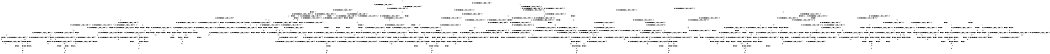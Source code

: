 digraph BCG {
size = "7, 10.5";
center = TRUE;
node [shape = circle];
0 [peripheries = 2];
0 -> 1 [label = "EX !0 !ATOMIC_EXCH_BRANCH (2, +1, TRUE, +0, 2, TRUE) !{}"];
0 -> 2 [label = "EX !2 !ATOMIC_EXCH_BRANCH (1, +0, FALSE, +0, 1, TRUE) !{}"];
0 -> 3 [label = "EX !1 !ATOMIC_EXCH_BRANCH (1, +1, TRUE, +0, 2, TRUE) !{}"];
1 -> 4 [label = "EX !2 !ATOMIC_EXCH_BRANCH (1, +0, FALSE, +0, 1, TRUE) !{0}"];
1 -> 5 [label = "EX !1 !ATOMIC_EXCH_BRANCH (1, +1, TRUE, +0, 2, TRUE) !{0}"];
1 -> 6 [label = "TERMINATE !0"];
2 -> 7 [label = "EX !2 !ATOMIC_EXCH_BRANCH (1, +0, FALSE, +0, 1, TRUE) !{0, 1, 2}"];
2 -> 8 [label = "EX !0 !ATOMIC_EXCH_BRANCH (2, +1, TRUE, +0, 2, TRUE) !{0, 1, 2}"];
2 -> 9 [label = "EX !1 !ATOMIC_EXCH_BRANCH (1, +1, TRUE, +0, 2, TRUE) !{0, 1, 2}"];
2 -> 10 [label = "EX !0 !ATOMIC_EXCH_BRANCH (2, +1, TRUE, +0, 2, TRUE) !{0, 1, 2}"];
3 -> 11 [label = "EX !0 !ATOMIC_EXCH_BRANCH (2, +1, TRUE, +0, 2, TRUE) !{0, 1}"];
3 -> 12 [label = "EX !2 !ATOMIC_EXCH_BRANCH (1, +0, FALSE, +0, 1, FALSE) !{0, 1}"];
3 -> 13 [label = "TERMINATE !1"];
3 -> 14 [label = "EX !0 !ATOMIC_EXCH_BRANCH (2, +1, TRUE, +0, 2, TRUE) !{0, 1}"];
4 -> 15 [label = "EX !2 !ATOMIC_EXCH_BRANCH (1, +0, FALSE, +0, 1, TRUE) !{0, 1, 2}"];
4 -> 16 [label = "EX !1 !ATOMIC_EXCH_BRANCH (1, +1, TRUE, +0, 2, TRUE) !{0, 1, 2}"];
4 -> 17 [label = "TERMINATE !0"];
5 -> 18 [label = "EX !2 !ATOMIC_EXCH_BRANCH (1, +0, FALSE, +0, 1, FALSE) !{0, 1}"];
5 -> 19 [label = "TERMINATE !0"];
5 -> 20 [label = "TERMINATE !1"];
6 -> 21 [label = "EX !2 !ATOMIC_EXCH_BRANCH (1, +0, FALSE, +0, 1, TRUE) !{}"];
6 -> 22 [label = "EX !1 !ATOMIC_EXCH_BRANCH (1, +1, TRUE, +0, 2, TRUE) !{}"];
7 -> 7 [label = "EX !2 !ATOMIC_EXCH_BRANCH (1, +0, FALSE, +0, 1, TRUE) !{0, 1, 2}"];
7 -> 8 [label = "EX !0 !ATOMIC_EXCH_BRANCH (2, +1, TRUE, +0, 2, TRUE) !{0, 1, 2}"];
7 -> 9 [label = "EX !1 !ATOMIC_EXCH_BRANCH (1, +1, TRUE, +0, 2, TRUE) !{0, 1, 2}"];
7 -> 10 [label = "EX !0 !ATOMIC_EXCH_BRANCH (2, +1, TRUE, +0, 2, TRUE) !{0, 1, 2}"];
8 -> 15 [label = "EX !2 !ATOMIC_EXCH_BRANCH (1, +0, FALSE, +0, 1, TRUE) !{0, 1, 2}"];
8 -> 16 [label = "EX !1 !ATOMIC_EXCH_BRANCH (1, +1, TRUE, +0, 2, TRUE) !{0, 1, 2}"];
8 -> 17 [label = "TERMINATE !0"];
9 -> 23 [label = "EX !2 !ATOMIC_EXCH_BRANCH (1, +0, FALSE, +0, 1, FALSE) !{0, 1, 2}"];
9 -> 24 [label = "EX !0 !ATOMIC_EXCH_BRANCH (2, +1, TRUE, +0, 2, TRUE) !{0, 1, 2}"];
9 -> 25 [label = "TERMINATE !1"];
9 -> 26 [label = "EX !0 !ATOMIC_EXCH_BRANCH (2, +1, TRUE, +0, 2, TRUE) !{0, 1, 2}"];
10 -> 27 [label = "EX !1 !ATOMIC_EXCH_BRANCH (1, +1, TRUE, +0, 2, TRUE) !{0, 1, 2}"];
10 -> 28 [label = "EX !2 !ATOMIC_EXCH_BRANCH (1, +0, FALSE, +0, 1, TRUE) !{0, 1, 2}"];
10 -> 29 [label = "EX !1 !ATOMIC_EXCH_BRANCH (1, +1, TRUE, +0, 2, TRUE) !{0, 1, 2}"];
10 -> 30 [label = "TERMINATE !0"];
11 -> 18 [label = "EX !2 !ATOMIC_EXCH_BRANCH (1, +0, FALSE, +0, 1, FALSE) !{0, 1}"];
11 -> 19 [label = "TERMINATE !0"];
11 -> 20 [label = "TERMINATE !1"];
12 -> 31 [label = "EX !2 !ATOMIC_EXCH_BRANCH (2, +0, FALSE, +0, 2, TRUE) !{0, 1, 2}"];
12 -> 32 [label = "EX !0 !ATOMIC_EXCH_BRANCH (2, +1, TRUE, +0, 2, TRUE) !{0, 1, 2}"];
12 -> 33 [label = "TERMINATE !1"];
12 -> 34 [label = "EX !0 !ATOMIC_EXCH_BRANCH (2, +1, TRUE, +0, 2, TRUE) !{0, 1, 2}"];
13 -> 35 [label = "EX !0 !ATOMIC_EXCH_BRANCH (2, +1, TRUE, +0, 2, TRUE) !{0}"];
13 -> 36 [label = "EX !2 !ATOMIC_EXCH_BRANCH (1, +0, FALSE, +0, 1, FALSE) !{0}"];
13 -> 37 [label = "EX !0 !ATOMIC_EXCH_BRANCH (2, +1, TRUE, +0, 2, TRUE) !{0}"];
14 -> 38 [label = "EX !2 !ATOMIC_EXCH_BRANCH (1, +0, FALSE, +0, 1, FALSE) !{0, 1}"];
14 -> 39 [label = "TERMINATE !0"];
14 -> 40 [label = "TERMINATE !1"];
15 -> 15 [label = "EX !2 !ATOMIC_EXCH_BRANCH (1, +0, FALSE, +0, 1, TRUE) !{0, 1, 2}"];
15 -> 16 [label = "EX !1 !ATOMIC_EXCH_BRANCH (1, +1, TRUE, +0, 2, TRUE) !{0, 1, 2}"];
15 -> 17 [label = "TERMINATE !0"];
16 -> 41 [label = "EX !2 !ATOMIC_EXCH_BRANCH (1, +0, FALSE, +0, 1, FALSE) !{0, 1, 2}"];
16 -> 42 [label = "TERMINATE !0"];
16 -> 43 [label = "TERMINATE !1"];
17 -> 44 [label = "EX !2 !ATOMIC_EXCH_BRANCH (1, +0, FALSE, +0, 1, TRUE) !{1, 2}"];
17 -> 45 [label = "EX !1 !ATOMIC_EXCH_BRANCH (1, +1, TRUE, +0, 2, TRUE) !{1, 2}"];
17 -> 46 [label = "EX !1 !ATOMIC_EXCH_BRANCH (1, +1, TRUE, +0, 2, TRUE) !{1, 2}"];
18 -> 47 [label = "EX !2 !ATOMIC_EXCH_BRANCH (2, +0, FALSE, +0, 2, FALSE) !{0, 1, 2}"];
18 -> 48 [label = "TERMINATE !0"];
18 -> 49 [label = "TERMINATE !1"];
19 -> 50 [label = "EX !2 !ATOMIC_EXCH_BRANCH (1, +0, FALSE, +0, 1, FALSE) !{1}"];
19 -> 51 [label = "TERMINATE !1"];
20 -> 52 [label = "EX !2 !ATOMIC_EXCH_BRANCH (1, +0, FALSE, +0, 1, FALSE) !{0}"];
20 -> 51 [label = "TERMINATE !0"];
21 -> 44 [label = "EX !2 !ATOMIC_EXCH_BRANCH (1, +0, FALSE, +0, 1, TRUE) !{1, 2}"];
21 -> 45 [label = "EX !1 !ATOMIC_EXCH_BRANCH (1, +1, TRUE, +0, 2, TRUE) !{1, 2}"];
21 -> 46 [label = "EX !1 !ATOMIC_EXCH_BRANCH (1, +1, TRUE, +0, 2, TRUE) !{1, 2}"];
22 -> 50 [label = "EX !2 !ATOMIC_EXCH_BRANCH (1, +0, FALSE, +0, 1, FALSE) !{1}"];
22 -> 51 [label = "TERMINATE !1"];
23 -> 31 [label = "EX !2 !ATOMIC_EXCH_BRANCH (2, +0, FALSE, +0, 2, TRUE) !{0, 1, 2}"];
23 -> 32 [label = "EX !0 !ATOMIC_EXCH_BRANCH (2, +1, TRUE, +0, 2, TRUE) !{0, 1, 2}"];
23 -> 33 [label = "TERMINATE !1"];
23 -> 34 [label = "EX !0 !ATOMIC_EXCH_BRANCH (2, +1, TRUE, +0, 2, TRUE) !{0, 1, 2}"];
24 -> 41 [label = "EX !2 !ATOMIC_EXCH_BRANCH (1, +0, FALSE, +0, 1, FALSE) !{0, 1, 2}"];
24 -> 42 [label = "TERMINATE !0"];
24 -> 43 [label = "TERMINATE !1"];
25 -> 53 [label = "EX !2 !ATOMIC_EXCH_BRANCH (1, +0, FALSE, +0, 1, FALSE) !{0, 2}"];
25 -> 54 [label = "EX !0 !ATOMIC_EXCH_BRANCH (2, +1, TRUE, +0, 2, TRUE) !{0, 2}"];
25 -> 55 [label = "EX !0 !ATOMIC_EXCH_BRANCH (2, +1, TRUE, +0, 2, TRUE) !{0, 2}"];
26 -> 56 [label = "EX !2 !ATOMIC_EXCH_BRANCH (1, +0, FALSE, +0, 1, FALSE) !{0, 1, 2}"];
26 -> 57 [label = "TERMINATE !0"];
26 -> 58 [label = "TERMINATE !1"];
27 -> 59 [label = "EX !2 !ATOMIC_EXCH_BRANCH (1, +0, FALSE, +0, 1, FALSE) !{0, 1, 2}"];
27 -> 60 [label = "EX !2 !ATOMIC_EXCH_BRANCH (1, +0, FALSE, +0, 1, FALSE) !{0, 1, 2}"];
27 -> 61 [label = "TERMINATE !0"];
27 -> 62 [label = "TERMINATE !1"];
28 -> 27 [label = "EX !1 !ATOMIC_EXCH_BRANCH (1, +1, TRUE, +0, 2, TRUE) !{0, 1, 2}"];
28 -> 28 [label = "EX !2 !ATOMIC_EXCH_BRANCH (1, +0, FALSE, +0, 1, TRUE) !{0, 1, 2}"];
28 -> 29 [label = "EX !1 !ATOMIC_EXCH_BRANCH (1, +1, TRUE, +0, 2, TRUE) !{0, 1, 2}"];
28 -> 30 [label = "TERMINATE !0"];
29 -> 56 [label = "EX !2 !ATOMIC_EXCH_BRANCH (1, +0, FALSE, +0, 1, FALSE) !{0, 1, 2}"];
29 -> 57 [label = "TERMINATE !0"];
29 -> 58 [label = "TERMINATE !1"];
30 -> 63 [label = "EX !2 !ATOMIC_EXCH_BRANCH (1, +0, FALSE, +0, 1, TRUE) !{1, 2}"];
30 -> 64 [label = "EX !1 !ATOMIC_EXCH_BRANCH (1, +1, TRUE, +0, 2, TRUE) !{1, 2}"];
31 -> 31 [label = "EX !2 !ATOMIC_EXCH_BRANCH (2, +0, FALSE, +0, 2, TRUE) !{0, 1, 2}"];
31 -> 32 [label = "EX !0 !ATOMIC_EXCH_BRANCH (2, +1, TRUE, +0, 2, TRUE) !{0, 1, 2}"];
31 -> 33 [label = "TERMINATE !1"];
31 -> 34 [label = "EX !0 !ATOMIC_EXCH_BRANCH (2, +1, TRUE, +0, 2, TRUE) !{0, 1, 2}"];
32 -> 47 [label = "EX !2 !ATOMIC_EXCH_BRANCH (2, +0, FALSE, +0, 2, FALSE) !{0, 1, 2}"];
32 -> 48 [label = "TERMINATE !0"];
32 -> 49 [label = "TERMINATE !1"];
33 -> 65 [label = "EX !2 !ATOMIC_EXCH_BRANCH (2, +0, FALSE, +0, 2, TRUE) !{0, 2}"];
33 -> 66 [label = "EX !0 !ATOMIC_EXCH_BRANCH (2, +1, TRUE, +0, 2, TRUE) !{0, 2}"];
33 -> 67 [label = "EX !0 !ATOMIC_EXCH_BRANCH (2, +1, TRUE, +0, 2, TRUE) !{0, 2}"];
34 -> 68 [label = "EX !2 !ATOMIC_EXCH_BRANCH (2, +0, FALSE, +0, 2, FALSE) !{0, 1, 2}"];
34 -> 69 [label = "TERMINATE !0"];
34 -> 70 [label = "TERMINATE !1"];
35 -> 52 [label = "EX !2 !ATOMIC_EXCH_BRANCH (1, +0, FALSE, +0, 1, FALSE) !{0}"];
35 -> 51 [label = "TERMINATE !0"];
36 -> 65 [label = "EX !2 !ATOMIC_EXCH_BRANCH (2, +0, FALSE, +0, 2, TRUE) !{0, 2}"];
36 -> 66 [label = "EX !0 !ATOMIC_EXCH_BRANCH (2, +1, TRUE, +0, 2, TRUE) !{0, 2}"];
36 -> 67 [label = "EX !0 !ATOMIC_EXCH_BRANCH (2, +1, TRUE, +0, 2, TRUE) !{0, 2}"];
37 -> 71 [label = "EX !2 !ATOMIC_EXCH_BRANCH (1, +0, FALSE, +0, 1, FALSE) !{0}"];
37 -> 72 [label = "TERMINATE !0"];
38 -> 73 [label = "EX !2 !ATOMIC_EXCH_BRANCH (2, +0, FALSE, +0, 2, FALSE) !{0, 1, 2}"];
38 -> 74 [label = "TERMINATE !0"];
38 -> 75 [label = "TERMINATE !1"];
39 -> 76 [label = "EX !2 !ATOMIC_EXCH_BRANCH (1, +0, FALSE, +0, 1, FALSE) !{1}"];
39 -> 77 [label = "TERMINATE !1"];
40 -> 78 [label = "EX !2 !ATOMIC_EXCH_BRANCH (1, +0, FALSE, +0, 1, FALSE) !{0}"];
40 -> 77 [label = "TERMINATE !0"];
41 -> 47 [label = "EX !2 !ATOMIC_EXCH_BRANCH (2, +0, FALSE, +0, 2, FALSE) !{0, 1, 2}"];
41 -> 48 [label = "TERMINATE !0"];
41 -> 49 [label = "TERMINATE !1"];
42 -> 79 [label = "EX !2 !ATOMIC_EXCH_BRANCH (1, +0, FALSE, +0, 1, FALSE) !{1, 2}"];
42 -> 80 [label = "TERMINATE !1"];
43 -> 81 [label = "EX !2 !ATOMIC_EXCH_BRANCH (1, +0, FALSE, +0, 1, FALSE) !{0, 2}"];
43 -> 80 [label = "TERMINATE !0"];
44 -> 44 [label = "EX !2 !ATOMIC_EXCH_BRANCH (1, +0, FALSE, +0, 1, TRUE) !{1, 2}"];
44 -> 45 [label = "EX !1 !ATOMIC_EXCH_BRANCH (1, +1, TRUE, +0, 2, TRUE) !{1, 2}"];
44 -> 46 [label = "EX !1 !ATOMIC_EXCH_BRANCH (1, +1, TRUE, +0, 2, TRUE) !{1, 2}"];
45 -> 79 [label = "EX !2 !ATOMIC_EXCH_BRANCH (1, +0, FALSE, +0, 1, FALSE) !{1, 2}"];
45 -> 80 [label = "TERMINATE !1"];
46 -> 82 [label = "EX !2 !ATOMIC_EXCH_BRANCH (1, +0, FALSE, +0, 1, FALSE) !{1, 2}"];
46 -> 83 [label = "EX !2 !ATOMIC_EXCH_BRANCH (1, +0, FALSE, +0, 1, FALSE) !{1, 2}"];
46 -> 84 [label = "TERMINATE !1"];
47 -> 85 [label = "TERMINATE !0"];
47 -> 86 [label = "TERMINATE !2"];
47 -> 87 [label = "TERMINATE !1"];
48 -> 88 [label = "EX !2 !ATOMIC_EXCH_BRANCH (2, +0, FALSE, +0, 2, FALSE) !{1, 2}"];
48 -> 89 [label = "TERMINATE !1"];
49 -> 90 [label = "EX !2 !ATOMIC_EXCH_BRANCH (2, +0, FALSE, +0, 2, FALSE) !{0, 2}"];
49 -> 89 [label = "TERMINATE !0"];
50 -> 88 [label = "EX !2 !ATOMIC_EXCH_BRANCH (2, +0, FALSE, +0, 2, FALSE) !{1, 2}"];
50 -> 89 [label = "TERMINATE !1"];
51 -> 91 [label = "EX !2 !ATOMIC_EXCH_BRANCH (1, +0, FALSE, +0, 1, FALSE) !{}"];
52 -> 90 [label = "EX !2 !ATOMIC_EXCH_BRANCH (2, +0, FALSE, +0, 2, FALSE) !{0, 2}"];
52 -> 89 [label = "TERMINATE !0"];
53 -> 65 [label = "EX !2 !ATOMIC_EXCH_BRANCH (2, +0, FALSE, +0, 2, TRUE) !{0, 2}"];
53 -> 66 [label = "EX !0 !ATOMIC_EXCH_BRANCH (2, +1, TRUE, +0, 2, TRUE) !{0, 2}"];
53 -> 67 [label = "EX !0 !ATOMIC_EXCH_BRANCH (2, +1, TRUE, +0, 2, TRUE) !{0, 2}"];
54 -> 81 [label = "EX !2 !ATOMIC_EXCH_BRANCH (1, +0, FALSE, +0, 1, FALSE) !{0, 2}"];
54 -> 80 [label = "TERMINATE !0"];
55 -> 92 [label = "EX !2 !ATOMIC_EXCH_BRANCH (1, +0, FALSE, +0, 1, FALSE) !{0, 2}"];
55 -> 93 [label = "EX !2 !ATOMIC_EXCH_BRANCH (1, +0, FALSE, +0, 1, FALSE) !{0, 2}"];
55 -> 94 [label = "TERMINATE !0"];
56 -> 68 [label = "EX !2 !ATOMIC_EXCH_BRANCH (2, +0, FALSE, +0, 2, FALSE) !{0, 1, 2}"];
56 -> 69 [label = "TERMINATE !0"];
56 -> 70 [label = "TERMINATE !1"];
57 -> 95 [label = "EX !2 !ATOMIC_EXCH_BRANCH (1, +0, FALSE, +0, 1, FALSE) !{1, 2}"];
57 -> 96 [label = "TERMINATE !1"];
58 -> 97 [label = "EX !2 !ATOMIC_EXCH_BRANCH (1, +0, FALSE, +0, 1, FALSE) !{0, 2}"];
58 -> 96 [label = "TERMINATE !0"];
59 -> 98 [label = "EX !2 !ATOMIC_EXCH_BRANCH (2, +0, FALSE, +0, 2, FALSE) !{0, 1, 2}"];
59 -> 99 [label = "TERMINATE !0"];
59 -> 100 [label = "TERMINATE !1"];
60 -> 98 [label = "EX !2 !ATOMIC_EXCH_BRANCH (2, +0, FALSE, +0, 2, FALSE) !{0, 1, 2}"];
60 -> 101 [label = "EX !2 !ATOMIC_EXCH_BRANCH (2, +0, FALSE, +0, 2, FALSE) !{0, 1, 2}"];
60 -> 102 [label = "TERMINATE !0"];
60 -> 103 [label = "TERMINATE !1"];
61 -> 104 [label = "EX !2 !ATOMIC_EXCH_BRANCH (1, +0, FALSE, +0, 1, FALSE) !{1, 2}"];
61 -> 105 [label = "TERMINATE !1"];
62 -> 106 [label = "EX !2 !ATOMIC_EXCH_BRANCH (1, +0, FALSE, +0, 1, FALSE) !{0, 2}"];
62 -> 105 [label = "TERMINATE !0"];
63 -> 63 [label = "EX !2 !ATOMIC_EXCH_BRANCH (1, +0, FALSE, +0, 1, TRUE) !{1, 2}"];
63 -> 64 [label = "EX !1 !ATOMIC_EXCH_BRANCH (1, +1, TRUE, +0, 2, TRUE) !{1, 2}"];
64 -> 95 [label = "EX !2 !ATOMIC_EXCH_BRANCH (1, +0, FALSE, +0, 1, FALSE) !{1, 2}"];
64 -> 96 [label = "TERMINATE !1"];
65 -> 65 [label = "EX !2 !ATOMIC_EXCH_BRANCH (2, +0, FALSE, +0, 2, TRUE) !{0, 2}"];
65 -> 66 [label = "EX !0 !ATOMIC_EXCH_BRANCH (2, +1, TRUE, +0, 2, TRUE) !{0, 2}"];
65 -> 67 [label = "EX !0 !ATOMIC_EXCH_BRANCH (2, +1, TRUE, +0, 2, TRUE) !{0, 2}"];
66 -> 90 [label = "EX !2 !ATOMIC_EXCH_BRANCH (2, +0, FALSE, +0, 2, FALSE) !{0, 2}"];
66 -> 89 [label = "TERMINATE !0"];
67 -> 107 [label = "EX !2 !ATOMIC_EXCH_BRANCH (2, +0, FALSE, +0, 2, FALSE) !{0, 2}"];
67 -> 108 [label = "EX !2 !ATOMIC_EXCH_BRANCH (2, +0, FALSE, +0, 2, FALSE) !{0, 2}"];
67 -> 109 [label = "TERMINATE !0"];
68 -> 110 [label = "TERMINATE !0"];
68 -> 111 [label = "TERMINATE !2"];
68 -> 112 [label = "TERMINATE !1"];
69 -> 113 [label = "EX !2 !ATOMIC_EXCH_BRANCH (2, +0, FALSE, +0, 2, FALSE) !{1, 2}"];
69 -> 114 [label = "TERMINATE !1"];
70 -> 115 [label = "EX !2 !ATOMIC_EXCH_BRANCH (2, +0, FALSE, +0, 2, FALSE) !{0, 2}"];
70 -> 114 [label = "TERMINATE !0"];
71 -> 116 [label = "EX !2 !ATOMIC_EXCH_BRANCH (2, +0, FALSE, +0, 2, FALSE) !{0, 2}"];
71 -> 117 [label = "TERMINATE !0"];
72 -> 118 [label = "EX !2 !ATOMIC_EXCH_BRANCH (1, +0, FALSE, +0, 1, FALSE) !{}"];
73 -> 119 [label = "TERMINATE !0"];
73 -> 120 [label = "TERMINATE !2"];
73 -> 121 [label = "TERMINATE !1"];
74 -> 122 [label = "EX !2 !ATOMIC_EXCH_BRANCH (2, +0, FALSE, +0, 2, FALSE) !{1, 2}"];
74 -> 123 [label = "TERMINATE !1"];
75 -> 124 [label = "EX !2 !ATOMIC_EXCH_BRANCH (2, +0, FALSE, +0, 2, FALSE) !{0, 2}"];
75 -> 123 [label = "TERMINATE !0"];
76 -> 122 [label = "EX !2 !ATOMIC_EXCH_BRANCH (2, +0, FALSE, +0, 2, FALSE) !{1, 2}"];
76 -> 123 [label = "TERMINATE !1"];
77 -> 125 [label = "EX !2 !ATOMIC_EXCH_BRANCH (1, +0, FALSE, +0, 1, FALSE) !{}"];
78 -> 124 [label = "EX !2 !ATOMIC_EXCH_BRANCH (2, +0, FALSE, +0, 2, FALSE) !{0, 2}"];
78 -> 123 [label = "TERMINATE !0"];
79 -> 88 [label = "EX !2 !ATOMIC_EXCH_BRANCH (2, +0, FALSE, +0, 2, FALSE) !{1, 2}"];
79 -> 89 [label = "TERMINATE !1"];
80 -> 126 [label = "EX !2 !ATOMIC_EXCH_BRANCH (1, +0, FALSE, +0, 1, FALSE) !{2}"];
80 -> 127 [label = "EX !2 !ATOMIC_EXCH_BRANCH (1, +0, FALSE, +0, 1, FALSE) !{2}"];
81 -> 90 [label = "EX !2 !ATOMIC_EXCH_BRANCH (2, +0, FALSE, +0, 2, FALSE) !{0, 2}"];
81 -> 89 [label = "TERMINATE !0"];
82 -> 128 [label = "EX !2 !ATOMIC_EXCH_BRANCH (2, +0, FALSE, +0, 2, FALSE) !{1, 2}"];
82 -> 129 [label = "TERMINATE !1"];
83 -> 128 [label = "EX !2 !ATOMIC_EXCH_BRANCH (2, +0, FALSE, +0, 2, FALSE) !{1, 2}"];
83 -> 130 [label = "EX !2 !ATOMIC_EXCH_BRANCH (2, +0, FALSE, +0, 2, FALSE) !{1, 2}"];
83 -> 131 [label = "TERMINATE !1"];
84 -> 132 [label = "EX !2 !ATOMIC_EXCH_BRANCH (1, +0, FALSE, +0, 1, FALSE) !{2}"];
85 -> 133 [label = "TERMINATE !2"];
85 -> 134 [label = "TERMINATE !1"];
86 -> 133 [label = "TERMINATE !0"];
86 -> 135 [label = "TERMINATE !1"];
87 -> 134 [label = "TERMINATE !0"];
87 -> 135 [label = "TERMINATE !2"];
88 -> 133 [label = "TERMINATE !2"];
88 -> 134 [label = "TERMINATE !1"];
89 -> 136 [label = "EX !2 !ATOMIC_EXCH_BRANCH (2, +0, FALSE, +0, 2, FALSE) !{2}"];
89 -> 137 [label = "EX !2 !ATOMIC_EXCH_BRANCH (2, +0, FALSE, +0, 2, FALSE) !{2}"];
90 -> 134 [label = "TERMINATE !0"];
90 -> 135 [label = "TERMINATE !2"];
91 -> 136 [label = "EX !2 !ATOMIC_EXCH_BRANCH (2, +0, FALSE, +0, 2, FALSE) !{2}"];
91 -> 137 [label = "EX !2 !ATOMIC_EXCH_BRANCH (2, +0, FALSE, +0, 2, FALSE) !{2}"];
92 -> 107 [label = "EX !2 !ATOMIC_EXCH_BRANCH (2, +0, FALSE, +0, 2, FALSE) !{0, 2}"];
92 -> 138 [label = "TERMINATE !0"];
93 -> 107 [label = "EX !2 !ATOMIC_EXCH_BRANCH (2, +0, FALSE, +0, 2, FALSE) !{0, 2}"];
93 -> 108 [label = "EX !2 !ATOMIC_EXCH_BRANCH (2, +0, FALSE, +0, 2, FALSE) !{0, 2}"];
93 -> 109 [label = "TERMINATE !0"];
94 -> 139 [label = "EX !2 !ATOMIC_EXCH_BRANCH (1, +0, FALSE, +0, 1, FALSE) !{2}"];
95 -> 113 [label = "EX !2 !ATOMIC_EXCH_BRANCH (2, +0, FALSE, +0, 2, FALSE) !{1, 2}"];
95 -> 114 [label = "TERMINATE !1"];
96 -> 140 [label = "EX !2 !ATOMIC_EXCH_BRANCH (1, +0, FALSE, +0, 1, FALSE) !{2}"];
97 -> 115 [label = "EX !2 !ATOMIC_EXCH_BRANCH (2, +0, FALSE, +0, 2, FALSE) !{0, 2}"];
97 -> 114 [label = "TERMINATE !0"];
98 -> 141 [label = "TERMINATE !0"];
98 -> 142 [label = "TERMINATE !2"];
98 -> 143 [label = "TERMINATE !1"];
99 -> 144 [label = "EX !2 !ATOMIC_EXCH_BRANCH (2, +0, FALSE, +0, 2, FALSE) !{1, 2}"];
99 -> 145 [label = "TERMINATE !1"];
100 -> 146 [label = "EX !2 !ATOMIC_EXCH_BRANCH (2, +0, FALSE, +0, 2, FALSE) !{0, 2}"];
100 -> 145 [label = "TERMINATE !0"];
101 -> 147 [label = "TERMINATE !0"];
101 -> 148 [label = "TERMINATE !2"];
101 -> 149 [label = "TERMINATE !1"];
102 -> 150 [label = "EX !2 !ATOMIC_EXCH_BRANCH (2, +0, FALSE, +0, 2, FALSE) !{1, 2}"];
102 -> 151 [label = "TERMINATE !1"];
103 -> 152 [label = "EX !2 !ATOMIC_EXCH_BRANCH (2, +0, FALSE, +0, 2, FALSE) !{0, 2}"];
103 -> 151 [label = "TERMINATE !0"];
104 -> 150 [label = "EX !2 !ATOMIC_EXCH_BRANCH (2, +0, FALSE, +0, 2, FALSE) !{1, 2}"];
104 -> 151 [label = "TERMINATE !1"];
105 -> 153 [label = "EX !2 !ATOMIC_EXCH_BRANCH (1, +0, FALSE, +0, 1, FALSE) !{2}"];
106 -> 152 [label = "EX !2 !ATOMIC_EXCH_BRANCH (2, +0, FALSE, +0, 2, FALSE) !{0, 2}"];
106 -> 151 [label = "TERMINATE !0"];
107 -> 154 [label = "TERMINATE !0"];
107 -> 155 [label = "TERMINATE !2"];
108 -> 156 [label = "TERMINATE !0"];
108 -> 157 [label = "TERMINATE !2"];
109 -> 158 [label = "EX !2 !ATOMIC_EXCH_BRANCH (2, +0, FALSE, +0, 2, FALSE) !{2}"];
110 -> 159 [label = "TERMINATE !2"];
110 -> 160 [label = "TERMINATE !1"];
111 -> 159 [label = "TERMINATE !0"];
111 -> 161 [label = "TERMINATE !1"];
112 -> 160 [label = "TERMINATE !0"];
112 -> 161 [label = "TERMINATE !2"];
113 -> 159 [label = "TERMINATE !2"];
113 -> 160 [label = "TERMINATE !1"];
114 -> 162 [label = "EX !2 !ATOMIC_EXCH_BRANCH (2, +0, FALSE, +0, 2, FALSE) !{2}"];
115 -> 160 [label = "TERMINATE !0"];
115 -> 161 [label = "TERMINATE !2"];
116 -> 163 [label = "TERMINATE !0"];
116 -> 164 [label = "TERMINATE !2"];
117 -> 165 [label = "EX !2 !ATOMIC_EXCH_BRANCH (2, +0, FALSE, +0, 2, FALSE) !{2}"];
118 -> 165 [label = "EX !2 !ATOMIC_EXCH_BRANCH (2, +0, FALSE, +0, 2, FALSE) !{2}"];
119 -> 166 [label = "TERMINATE !2"];
119 -> 167 [label = "TERMINATE !1"];
120 -> 166 [label = "TERMINATE !0"];
120 -> 168 [label = "TERMINATE !1"];
121 -> 167 [label = "TERMINATE !0"];
121 -> 168 [label = "TERMINATE !2"];
122 -> 166 [label = "TERMINATE !2"];
122 -> 167 [label = "TERMINATE !1"];
123 -> 169 [label = "EX !2 !ATOMIC_EXCH_BRANCH (2, +0, FALSE, +0, 2, FALSE) !{2}"];
124 -> 167 [label = "TERMINATE !0"];
124 -> 168 [label = "TERMINATE !2"];
125 -> 169 [label = "EX !2 !ATOMIC_EXCH_BRANCH (2, +0, FALSE, +0, 2, FALSE) !{2}"];
126 -> 136 [label = "EX !2 !ATOMIC_EXCH_BRANCH (2, +0, FALSE, +0, 2, FALSE) !{2}"];
126 -> 137 [label = "EX !2 !ATOMIC_EXCH_BRANCH (2, +0, FALSE, +0, 2, FALSE) !{2}"];
127 -> 137 [label = "EX !2 !ATOMIC_EXCH_BRANCH (2, +0, FALSE, +0, 2, FALSE) !{2}"];
128 -> 170 [label = "TERMINATE !2"];
128 -> 171 [label = "TERMINATE !1"];
129 -> 172 [label = "EX !2 !ATOMIC_EXCH_BRANCH (2, +0, FALSE, +0, 2, FALSE) !{2}"];
130 -> 173 [label = "TERMINATE !2"];
130 -> 174 [label = "TERMINATE !1"];
131 -> 175 [label = "EX !2 !ATOMIC_EXCH_BRANCH (2, +0, FALSE, +0, 2, FALSE) !{2}"];
132 -> 175 [label = "EX !2 !ATOMIC_EXCH_BRANCH (2, +0, FALSE, +0, 2, FALSE) !{2}"];
133 -> 176 [label = "TERMINATE !1"];
134 -> 176 [label = "TERMINATE !2"];
135 -> 176 [label = "TERMINATE !0"];
136 -> 176 [label = "TERMINATE !2"];
137 -> 177 [label = "TERMINATE !2"];
138 -> 178 [label = "EX !2 !ATOMIC_EXCH_BRANCH (2, +0, FALSE, +0, 2, FALSE) !{2}"];
139 -> 158 [label = "EX !2 !ATOMIC_EXCH_BRANCH (2, +0, FALSE, +0, 2, FALSE) !{2}"];
140 -> 162 [label = "EX !2 !ATOMIC_EXCH_BRANCH (2, +0, FALSE, +0, 2, FALSE) !{2}"];
141 -> 179 [label = "TERMINATE !2"];
141 -> 180 [label = "TERMINATE !1"];
142 -> 179 [label = "TERMINATE !0"];
142 -> 181 [label = "TERMINATE !1"];
143 -> 180 [label = "TERMINATE !0"];
143 -> 181 [label = "TERMINATE !2"];
144 -> 179 [label = "TERMINATE !2"];
144 -> 180 [label = "TERMINATE !1"];
145 -> 182 [label = "EX !2 !ATOMIC_EXCH_BRANCH (2, +0, FALSE, +0, 2, FALSE) !{2}"];
146 -> 180 [label = "TERMINATE !0"];
146 -> 181 [label = "TERMINATE !2"];
147 -> 183 [label = "TERMINATE !2"];
147 -> 184 [label = "TERMINATE !1"];
148 -> 183 [label = "TERMINATE !0"];
148 -> 185 [label = "TERMINATE !1"];
149 -> 184 [label = "TERMINATE !0"];
149 -> 185 [label = "TERMINATE !2"];
150 -> 183 [label = "TERMINATE !2"];
150 -> 184 [label = "TERMINATE !1"];
151 -> 186 [label = "EX !2 !ATOMIC_EXCH_BRANCH (2, +0, FALSE, +0, 2, FALSE) !{2}"];
152 -> 184 [label = "TERMINATE !0"];
152 -> 185 [label = "TERMINATE !2"];
153 -> 186 [label = "EX !2 !ATOMIC_EXCH_BRANCH (2, +0, FALSE, +0, 2, FALSE) !{2}"];
154 -> 187 [label = "TERMINATE !2"];
155 -> 187 [label = "TERMINATE !0"];
156 -> 188 [label = "TERMINATE !2"];
157 -> 188 [label = "TERMINATE !0"];
158 -> 188 [label = "TERMINATE !2"];
159 -> 189 [label = "TERMINATE !1"];
160 -> 189 [label = "TERMINATE !2"];
161 -> 189 [label = "TERMINATE !0"];
162 -> 189 [label = "TERMINATE !2"];
163 -> 190 [label = "TERMINATE !2"];
164 -> 190 [label = "TERMINATE !0"];
165 -> 190 [label = "TERMINATE !2"];
166 -> 191 [label = "TERMINATE !1"];
167 -> 191 [label = "TERMINATE !2"];
168 -> 191 [label = "TERMINATE !0"];
169 -> 191 [label = "TERMINATE !2"];
170 -> 192 [label = "TERMINATE !1"];
171 -> 192 [label = "TERMINATE !2"];
172 -> 192 [label = "TERMINATE !2"];
173 -> 193 [label = "TERMINATE !1"];
174 -> 193 [label = "TERMINATE !2"];
175 -> 193 [label = "TERMINATE !2"];
176 -> 194 [label = "exit"];
177 -> 195 [label = "exit"];
178 -> 187 [label = "TERMINATE !2"];
179 -> 196 [label = "TERMINATE !1"];
180 -> 196 [label = "TERMINATE !2"];
181 -> 196 [label = "TERMINATE !0"];
182 -> 196 [label = "TERMINATE !2"];
183 -> 197 [label = "TERMINATE !1"];
184 -> 197 [label = "TERMINATE !2"];
185 -> 197 [label = "TERMINATE !0"];
186 -> 197 [label = "TERMINATE !2"];
187 -> 198 [label = "exit"];
188 -> 199 [label = "exit"];
189 -> 200 [label = "exit"];
190 -> 201 [label = "exit"];
191 -> 202 [label = "exit"];
192 -> 203 [label = "exit"];
193 -> 204 [label = "exit"];
196 -> 205 [label = "exit"];
197 -> 206 [label = "exit"];
}

